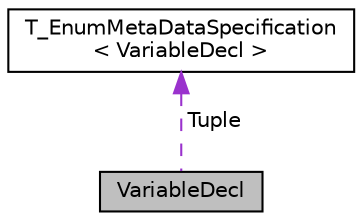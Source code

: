 digraph "VariableDecl"
{
  edge [fontname="Helvetica",fontsize="10",labelfontname="Helvetica",labelfontsize="10"];
  node [fontname="Helvetica",fontsize="10",shape=record];
  Node1 [label="VariableDecl",height=0.2,width=0.4,color="black", fillcolor="grey75", style="filled", fontcolor="black"];
  Node2 -> Node1 [dir="back",color="darkorchid3",fontsize="10",style="dashed",label=" Tuple" ,fontname="Helvetica"];
  Node2 [label="T_EnumMetaDataSpecification\l\< VariableDecl \>",height=0.2,width=0.4,color="black", fillcolor="white", style="filled",URL="$structaworx_1_1lib_1_1lang_1_1T__EnumMetaDataSpecification.html"];
}
